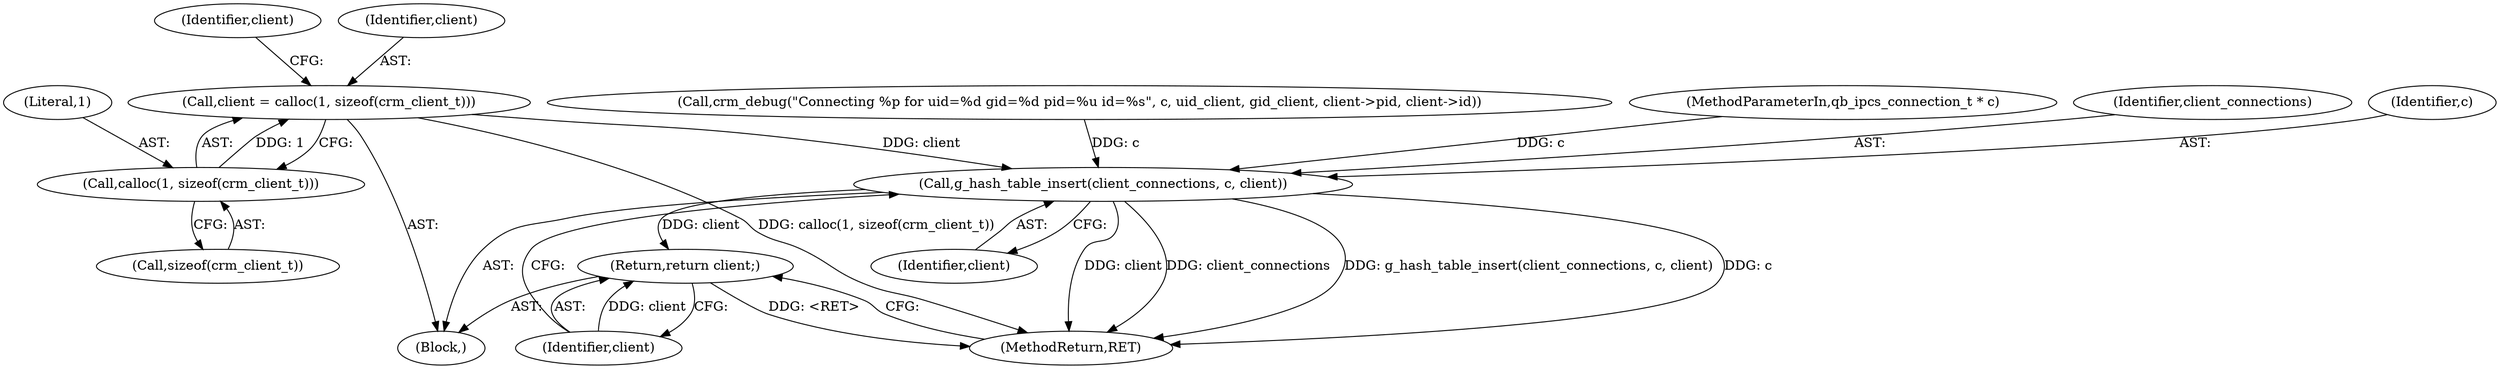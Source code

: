 digraph "0_pacemaker_5d71e65049@API" {
"1000174" [label="(Call,client = calloc(1, sizeof(crm_client_t)))"];
"1000176" [label="(Call,calloc(1, sizeof(crm_client_t)))"];
"1000218" [label="(Call,g_hash_table_insert(client_connections, c, client))"];
"1000222" [label="(Return,return client;)"];
"1000224" [label="(MethodReturn,RET)"];
"1000182" [label="(Identifier,client)"];
"1000222" [label="(Return,return client;)"];
"1000178" [label="(Call,sizeof(crm_client_t))"];
"1000223" [label="(Identifier,client)"];
"1000201" [label="(Call,crm_debug(\"Connecting %p for uid=%d gid=%d pid=%u id=%s\", c, uid_client, gid_client, client->pid, client->id))"];
"1000106" [label="(Block,)"];
"1000218" [label="(Call,g_hash_table_insert(client_connections, c, client))"];
"1000174" [label="(Call,client = calloc(1, sizeof(crm_client_t)))"];
"1000177" [label="(Literal,1)"];
"1000221" [label="(Identifier,client)"];
"1000103" [label="(MethodParameterIn,qb_ipcs_connection_t * c)"];
"1000219" [label="(Identifier,client_connections)"];
"1000175" [label="(Identifier,client)"];
"1000220" [label="(Identifier,c)"];
"1000176" [label="(Call,calloc(1, sizeof(crm_client_t)))"];
"1000174" -> "1000106"  [label="AST: "];
"1000174" -> "1000176"  [label="CFG: "];
"1000175" -> "1000174"  [label="AST: "];
"1000176" -> "1000174"  [label="AST: "];
"1000182" -> "1000174"  [label="CFG: "];
"1000174" -> "1000224"  [label="DDG: calloc(1, sizeof(crm_client_t))"];
"1000176" -> "1000174"  [label="DDG: 1"];
"1000174" -> "1000218"  [label="DDG: client"];
"1000176" -> "1000178"  [label="CFG: "];
"1000177" -> "1000176"  [label="AST: "];
"1000178" -> "1000176"  [label="AST: "];
"1000218" -> "1000106"  [label="AST: "];
"1000218" -> "1000221"  [label="CFG: "];
"1000219" -> "1000218"  [label="AST: "];
"1000220" -> "1000218"  [label="AST: "];
"1000221" -> "1000218"  [label="AST: "];
"1000223" -> "1000218"  [label="CFG: "];
"1000218" -> "1000224"  [label="DDG: client"];
"1000218" -> "1000224"  [label="DDG: client_connections"];
"1000218" -> "1000224"  [label="DDG: g_hash_table_insert(client_connections, c, client)"];
"1000218" -> "1000224"  [label="DDG: c"];
"1000201" -> "1000218"  [label="DDG: c"];
"1000103" -> "1000218"  [label="DDG: c"];
"1000218" -> "1000222"  [label="DDG: client"];
"1000222" -> "1000106"  [label="AST: "];
"1000222" -> "1000223"  [label="CFG: "];
"1000223" -> "1000222"  [label="AST: "];
"1000224" -> "1000222"  [label="CFG: "];
"1000222" -> "1000224"  [label="DDG: <RET>"];
"1000223" -> "1000222"  [label="DDG: client"];
}

